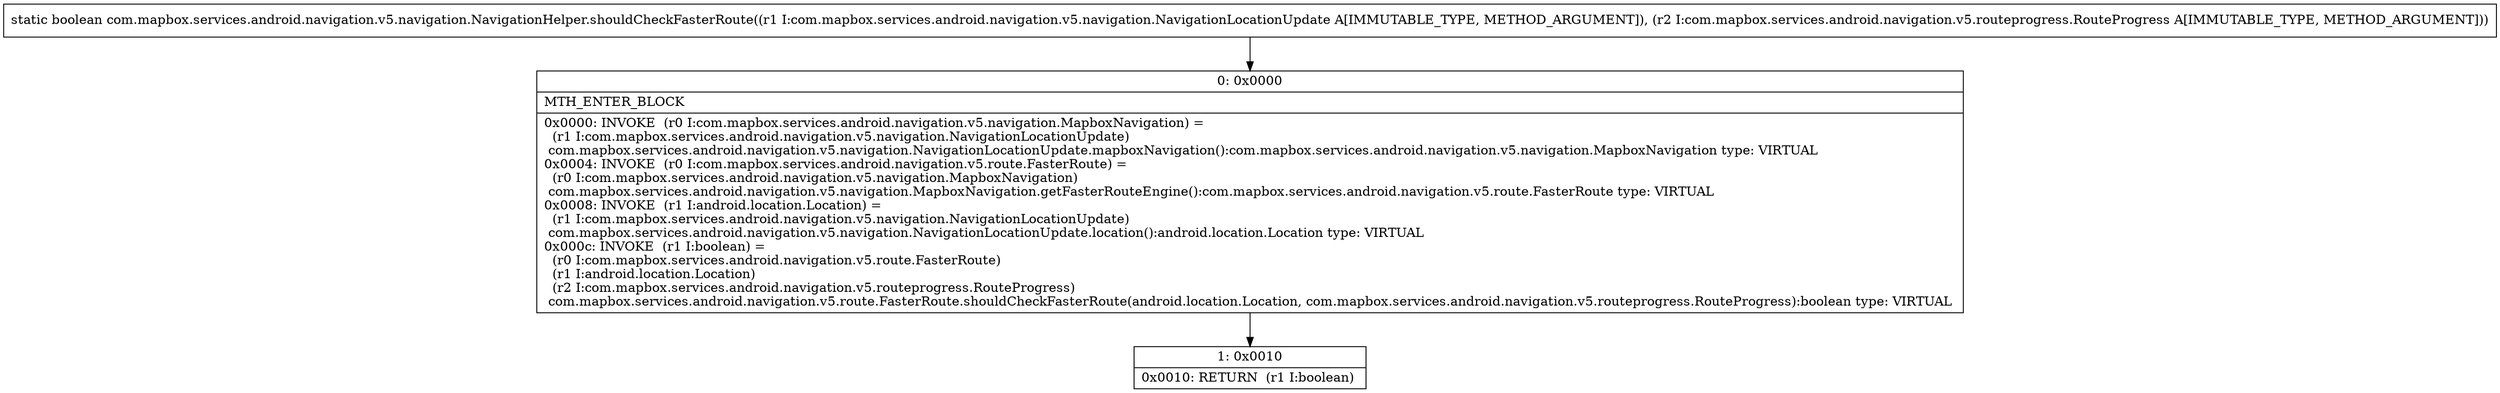 digraph "CFG forcom.mapbox.services.android.navigation.v5.navigation.NavigationHelper.shouldCheckFasterRoute(Lcom\/mapbox\/services\/android\/navigation\/v5\/navigation\/NavigationLocationUpdate;Lcom\/mapbox\/services\/android\/navigation\/v5\/routeprogress\/RouteProgress;)Z" {
Node_0 [shape=record,label="{0\:\ 0x0000|MTH_ENTER_BLOCK\l|0x0000: INVOKE  (r0 I:com.mapbox.services.android.navigation.v5.navigation.MapboxNavigation) = \l  (r1 I:com.mapbox.services.android.navigation.v5.navigation.NavigationLocationUpdate)\l com.mapbox.services.android.navigation.v5.navigation.NavigationLocationUpdate.mapboxNavigation():com.mapbox.services.android.navigation.v5.navigation.MapboxNavigation type: VIRTUAL \l0x0004: INVOKE  (r0 I:com.mapbox.services.android.navigation.v5.route.FasterRoute) = \l  (r0 I:com.mapbox.services.android.navigation.v5.navigation.MapboxNavigation)\l com.mapbox.services.android.navigation.v5.navigation.MapboxNavigation.getFasterRouteEngine():com.mapbox.services.android.navigation.v5.route.FasterRoute type: VIRTUAL \l0x0008: INVOKE  (r1 I:android.location.Location) = \l  (r1 I:com.mapbox.services.android.navigation.v5.navigation.NavigationLocationUpdate)\l com.mapbox.services.android.navigation.v5.navigation.NavigationLocationUpdate.location():android.location.Location type: VIRTUAL \l0x000c: INVOKE  (r1 I:boolean) = \l  (r0 I:com.mapbox.services.android.navigation.v5.route.FasterRoute)\l  (r1 I:android.location.Location)\l  (r2 I:com.mapbox.services.android.navigation.v5.routeprogress.RouteProgress)\l com.mapbox.services.android.navigation.v5.route.FasterRoute.shouldCheckFasterRoute(android.location.Location, com.mapbox.services.android.navigation.v5.routeprogress.RouteProgress):boolean type: VIRTUAL \l}"];
Node_1 [shape=record,label="{1\:\ 0x0010|0x0010: RETURN  (r1 I:boolean) \l}"];
MethodNode[shape=record,label="{static boolean com.mapbox.services.android.navigation.v5.navigation.NavigationHelper.shouldCheckFasterRoute((r1 I:com.mapbox.services.android.navigation.v5.navigation.NavigationLocationUpdate A[IMMUTABLE_TYPE, METHOD_ARGUMENT]), (r2 I:com.mapbox.services.android.navigation.v5.routeprogress.RouteProgress A[IMMUTABLE_TYPE, METHOD_ARGUMENT])) }"];
MethodNode -> Node_0;
Node_0 -> Node_1;
}

